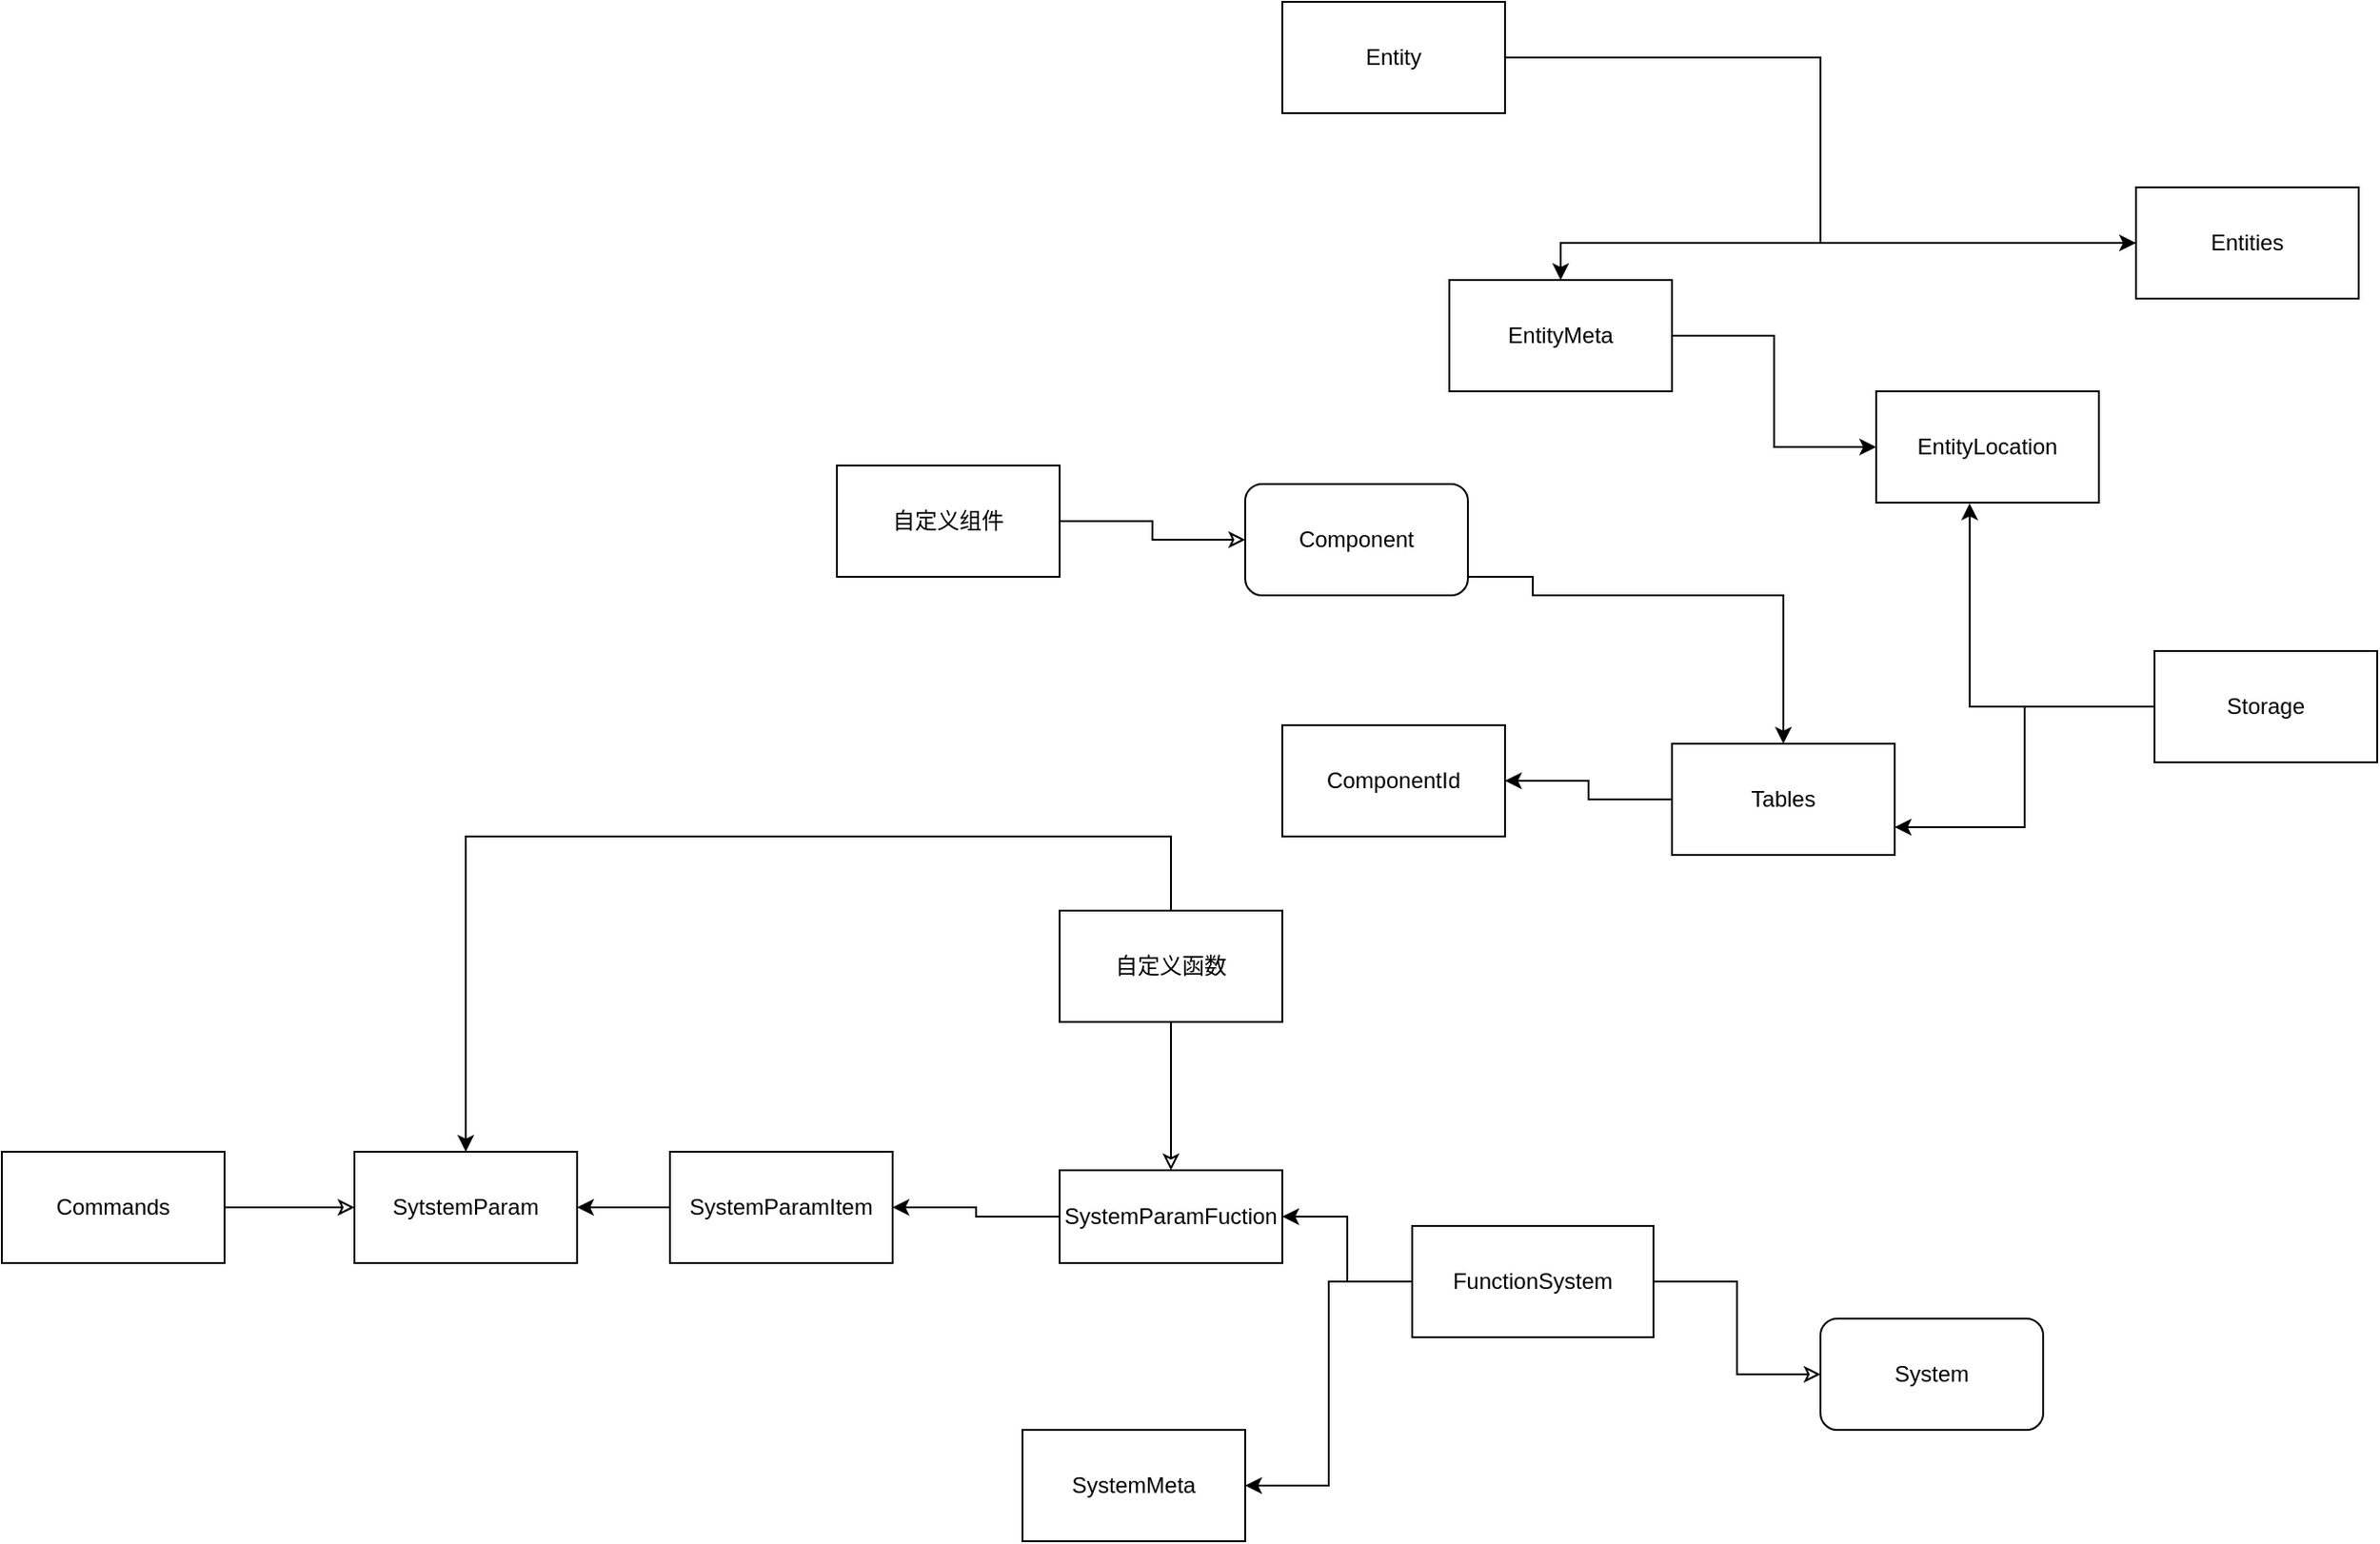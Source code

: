 <mxfile version="12.2.4" pages="1"><diagram id="jfy9KuPQ7g_OGszmyXNE" name="第 1 页"><mxGraphModel dx="2527" dy="544" grid="1" gridSize="10" guides="1" tooltips="1" connect="1" arrows="1" fold="1" page="1" pageScale="1" pageWidth="1920" pageHeight="1200" math="0" shadow="0"><root><mxCell id="0"/><mxCell id="1" parent="0"/><mxCell id="7" style="edgeStyle=orthogonalEdgeStyle;rounded=0;orthogonalLoop=1;jettySize=auto;html=1;entryX=0;entryY=0.5;entryDx=0;entryDy=0;" parent="1" source="2" target="6" edge="1"><mxGeometry relative="1" as="geometry"><mxPoint x="270" y="100" as="targetPoint"/></mxGeometry></mxCell><mxCell id="2" value="Entity" style="rounded=0;whiteSpace=wrap;html=1;" parent="1" vertex="1"><mxGeometry x="100" y="40" width="120" height="60" as="geometry"/></mxCell><mxCell id="20" style="edgeStyle=orthogonalEdgeStyle;rounded=0;orthogonalLoop=1;jettySize=auto;html=1;" parent="1" source="4" target="15" edge="1"><mxGeometry relative="1" as="geometry"><Array as="points"><mxPoint x="235" y="350"/><mxPoint x="235" y="360"/></Array></mxGeometry></mxCell><mxCell id="4" value="Component" style="rounded=1;whiteSpace=wrap;html=1;" parent="1" vertex="1"><mxGeometry x="80" y="300" width="120" height="60" as="geometry"/></mxCell><mxCell id="5" value="System" style="rounded=1;whiteSpace=wrap;html=1;" parent="1" vertex="1"><mxGeometry x="390" y="750" width="120" height="60" as="geometry"/></mxCell><mxCell id="43" style="edgeStyle=orthogonalEdgeStyle;rounded=0;orthogonalLoop=1;jettySize=auto;html=1;entryX=0.5;entryY=0;entryDx=0;entryDy=0;endArrow=classic;endFill=1;" parent="1" source="6" target="8" edge="1"><mxGeometry relative="1" as="geometry"/></mxCell><mxCell id="6" value="Entities" style="rounded=0;whiteSpace=wrap;html=1;" parent="1" vertex="1"><mxGeometry x="560" y="140" width="120" height="60" as="geometry"/></mxCell><mxCell id="11" style="edgeStyle=orthogonalEdgeStyle;rounded=0;orthogonalLoop=1;jettySize=auto;html=1;" parent="1" source="8" target="10" edge="1"><mxGeometry relative="1" as="geometry"/></mxCell><mxCell id="8" value="EntityMeta" style="rounded=0;whiteSpace=wrap;html=1;" parent="1" vertex="1"><mxGeometry x="190" y="190" width="120" height="60" as="geometry"/></mxCell><mxCell id="10" value="EntityLocation" style="rounded=0;whiteSpace=wrap;html=1;" parent="1" vertex="1"><mxGeometry x="420" y="250" width="120" height="60" as="geometry"/></mxCell><mxCell id="13" style="edgeStyle=orthogonalEdgeStyle;rounded=0;orthogonalLoop=1;jettySize=auto;html=1;entryX=0.42;entryY=1.007;entryDx=0;entryDy=0;entryPerimeter=0;" parent="1" source="12" target="10" edge="1"><mxGeometry relative="1" as="geometry"/></mxCell><mxCell id="16" style="edgeStyle=orthogonalEdgeStyle;rounded=0;orthogonalLoop=1;jettySize=auto;html=1;entryX=1;entryY=0.75;entryDx=0;entryDy=0;" parent="1" source="12" target="15" edge="1"><mxGeometry relative="1" as="geometry"/></mxCell><mxCell id="12" value="Storage" style="rounded=0;whiteSpace=wrap;html=1;" parent="1" vertex="1"><mxGeometry x="570" y="390" width="120" height="60" as="geometry"/></mxCell><mxCell id="19" style="edgeStyle=orthogonalEdgeStyle;rounded=0;orthogonalLoop=1;jettySize=auto;html=1;" parent="1" source="15" target="18" edge="1"><mxGeometry relative="1" as="geometry"/></mxCell><mxCell id="15" value="Tables" style="rounded=0;whiteSpace=wrap;html=1;" parent="1" vertex="1"><mxGeometry x="310" y="440" width="120" height="60" as="geometry"/></mxCell><mxCell id="18" value="ComponentId" style="rounded=0;whiteSpace=wrap;html=1;" parent="1" vertex="1"><mxGeometry x="100" y="430" width="120" height="60" as="geometry"/></mxCell><mxCell id="22" style="edgeStyle=orthogonalEdgeStyle;rounded=0;orthogonalLoop=1;jettySize=auto;html=1;entryX=0;entryY=0.5;entryDx=0;entryDy=0;endArrow=classic;endFill=0;" parent="1" source="21" target="5" edge="1"><mxGeometry relative="1" as="geometry"/></mxCell><mxCell id="29" style="edgeStyle=orthogonalEdgeStyle;rounded=0;orthogonalLoop=1;jettySize=auto;html=1;entryX=1;entryY=0.5;entryDx=0;entryDy=0;endArrow=classic;endFill=1;" parent="1" source="21" target="24" edge="1"><mxGeometry relative="1" as="geometry"/></mxCell><mxCell id="30" style="edgeStyle=orthogonalEdgeStyle;rounded=0;orthogonalLoop=1;jettySize=auto;html=1;entryX=1;entryY=0.5;entryDx=0;entryDy=0;endArrow=classic;endFill=1;" parent="1" source="21" target="23" edge="1"><mxGeometry relative="1" as="geometry"/></mxCell><mxCell id="21" value="FunctionSystem" style="rounded=0;whiteSpace=wrap;html=1;" parent="1" vertex="1"><mxGeometry x="170" y="700" width="130" height="60" as="geometry"/></mxCell><mxCell id="23" value="SystemMeta" style="rounded=0;whiteSpace=wrap;html=1;" parent="1" vertex="1"><mxGeometry x="-40" y="810" width="120" height="60" as="geometry"/></mxCell><mxCell id="31" style="edgeStyle=orthogonalEdgeStyle;rounded=0;orthogonalLoop=1;jettySize=auto;html=1;entryX=1;entryY=0.5;entryDx=0;entryDy=0;endArrow=classic;endFill=1;" parent="1" source="24" target="27" edge="1"><mxGeometry relative="1" as="geometry"/></mxCell><mxCell id="24" value="SystemParamFuction" style="rounded=0;whiteSpace=wrap;html=1;" parent="1" vertex="1"><mxGeometry x="-20" y="670" width="120" height="50" as="geometry"/></mxCell><mxCell id="33" style="edgeStyle=orthogonalEdgeStyle;rounded=0;orthogonalLoop=1;jettySize=auto;html=1;entryX=1;entryY=0.5;entryDx=0;entryDy=0;endArrow=classic;endFill=1;" parent="1" source="27" target="32" edge="1"><mxGeometry relative="1" as="geometry"/></mxCell><mxCell id="27" value="SystemParamItem" style="rounded=0;whiteSpace=wrap;html=1;" parent="1" vertex="1"><mxGeometry x="-230" y="660" width="120" height="60" as="geometry"/></mxCell><mxCell id="32" value="SytstemParam" style="rounded=0;whiteSpace=wrap;html=1;" parent="1" vertex="1"><mxGeometry x="-400" y="660" width="120" height="60" as="geometry"/></mxCell><mxCell id="39" style="edgeStyle=orthogonalEdgeStyle;rounded=0;orthogonalLoop=1;jettySize=auto;html=1;exitX=1;exitY=0.5;exitDx=0;exitDy=0;entryX=0;entryY=0.5;entryDx=0;entryDy=0;endArrow=classic;endFill=0;" parent="1" source="34" target="32" edge="1"><mxGeometry relative="1" as="geometry"/></mxCell><mxCell id="34" value="Commands" style="rounded=0;whiteSpace=wrap;html=1;" parent="1" vertex="1"><mxGeometry x="-590" y="660" width="120" height="60" as="geometry"/></mxCell><mxCell id="37" style="edgeStyle=orthogonalEdgeStyle;rounded=0;orthogonalLoop=1;jettySize=auto;html=1;entryX=0.5;entryY=0;entryDx=0;entryDy=0;endArrow=classic;endFill=0;" parent="1" source="36" target="24" edge="1"><mxGeometry relative="1" as="geometry"/></mxCell><mxCell id="38" style="edgeStyle=orthogonalEdgeStyle;rounded=0;orthogonalLoop=1;jettySize=auto;html=1;endArrow=classic;endFill=1;entryX=0.5;entryY=0;entryDx=0;entryDy=0;" parent="1" source="36" target="32" edge="1"><mxGeometry relative="1" as="geometry"><Array as="points"><mxPoint x="40" y="490"/><mxPoint x="-340" y="490"/></Array></mxGeometry></mxCell><mxCell id="36" value="自定义函数" style="rounded=0;whiteSpace=wrap;html=1;" parent="1" vertex="1"><mxGeometry x="-20" y="530" width="120" height="60" as="geometry"/></mxCell><mxCell id="41" style="edgeStyle=orthogonalEdgeStyle;rounded=0;orthogonalLoop=1;jettySize=auto;html=1;entryX=0;entryY=0.5;entryDx=0;entryDy=0;endArrow=classic;endFill=0;" parent="1" source="40" target="4" edge="1"><mxGeometry relative="1" as="geometry"/></mxCell><mxCell id="40" value="自定义组件" style="rounded=0;whiteSpace=wrap;html=1;" parent="1" vertex="1"><mxGeometry x="-140" y="290" width="120" height="60" as="geometry"/></mxCell></root></mxGraphModel></diagram></mxfile>